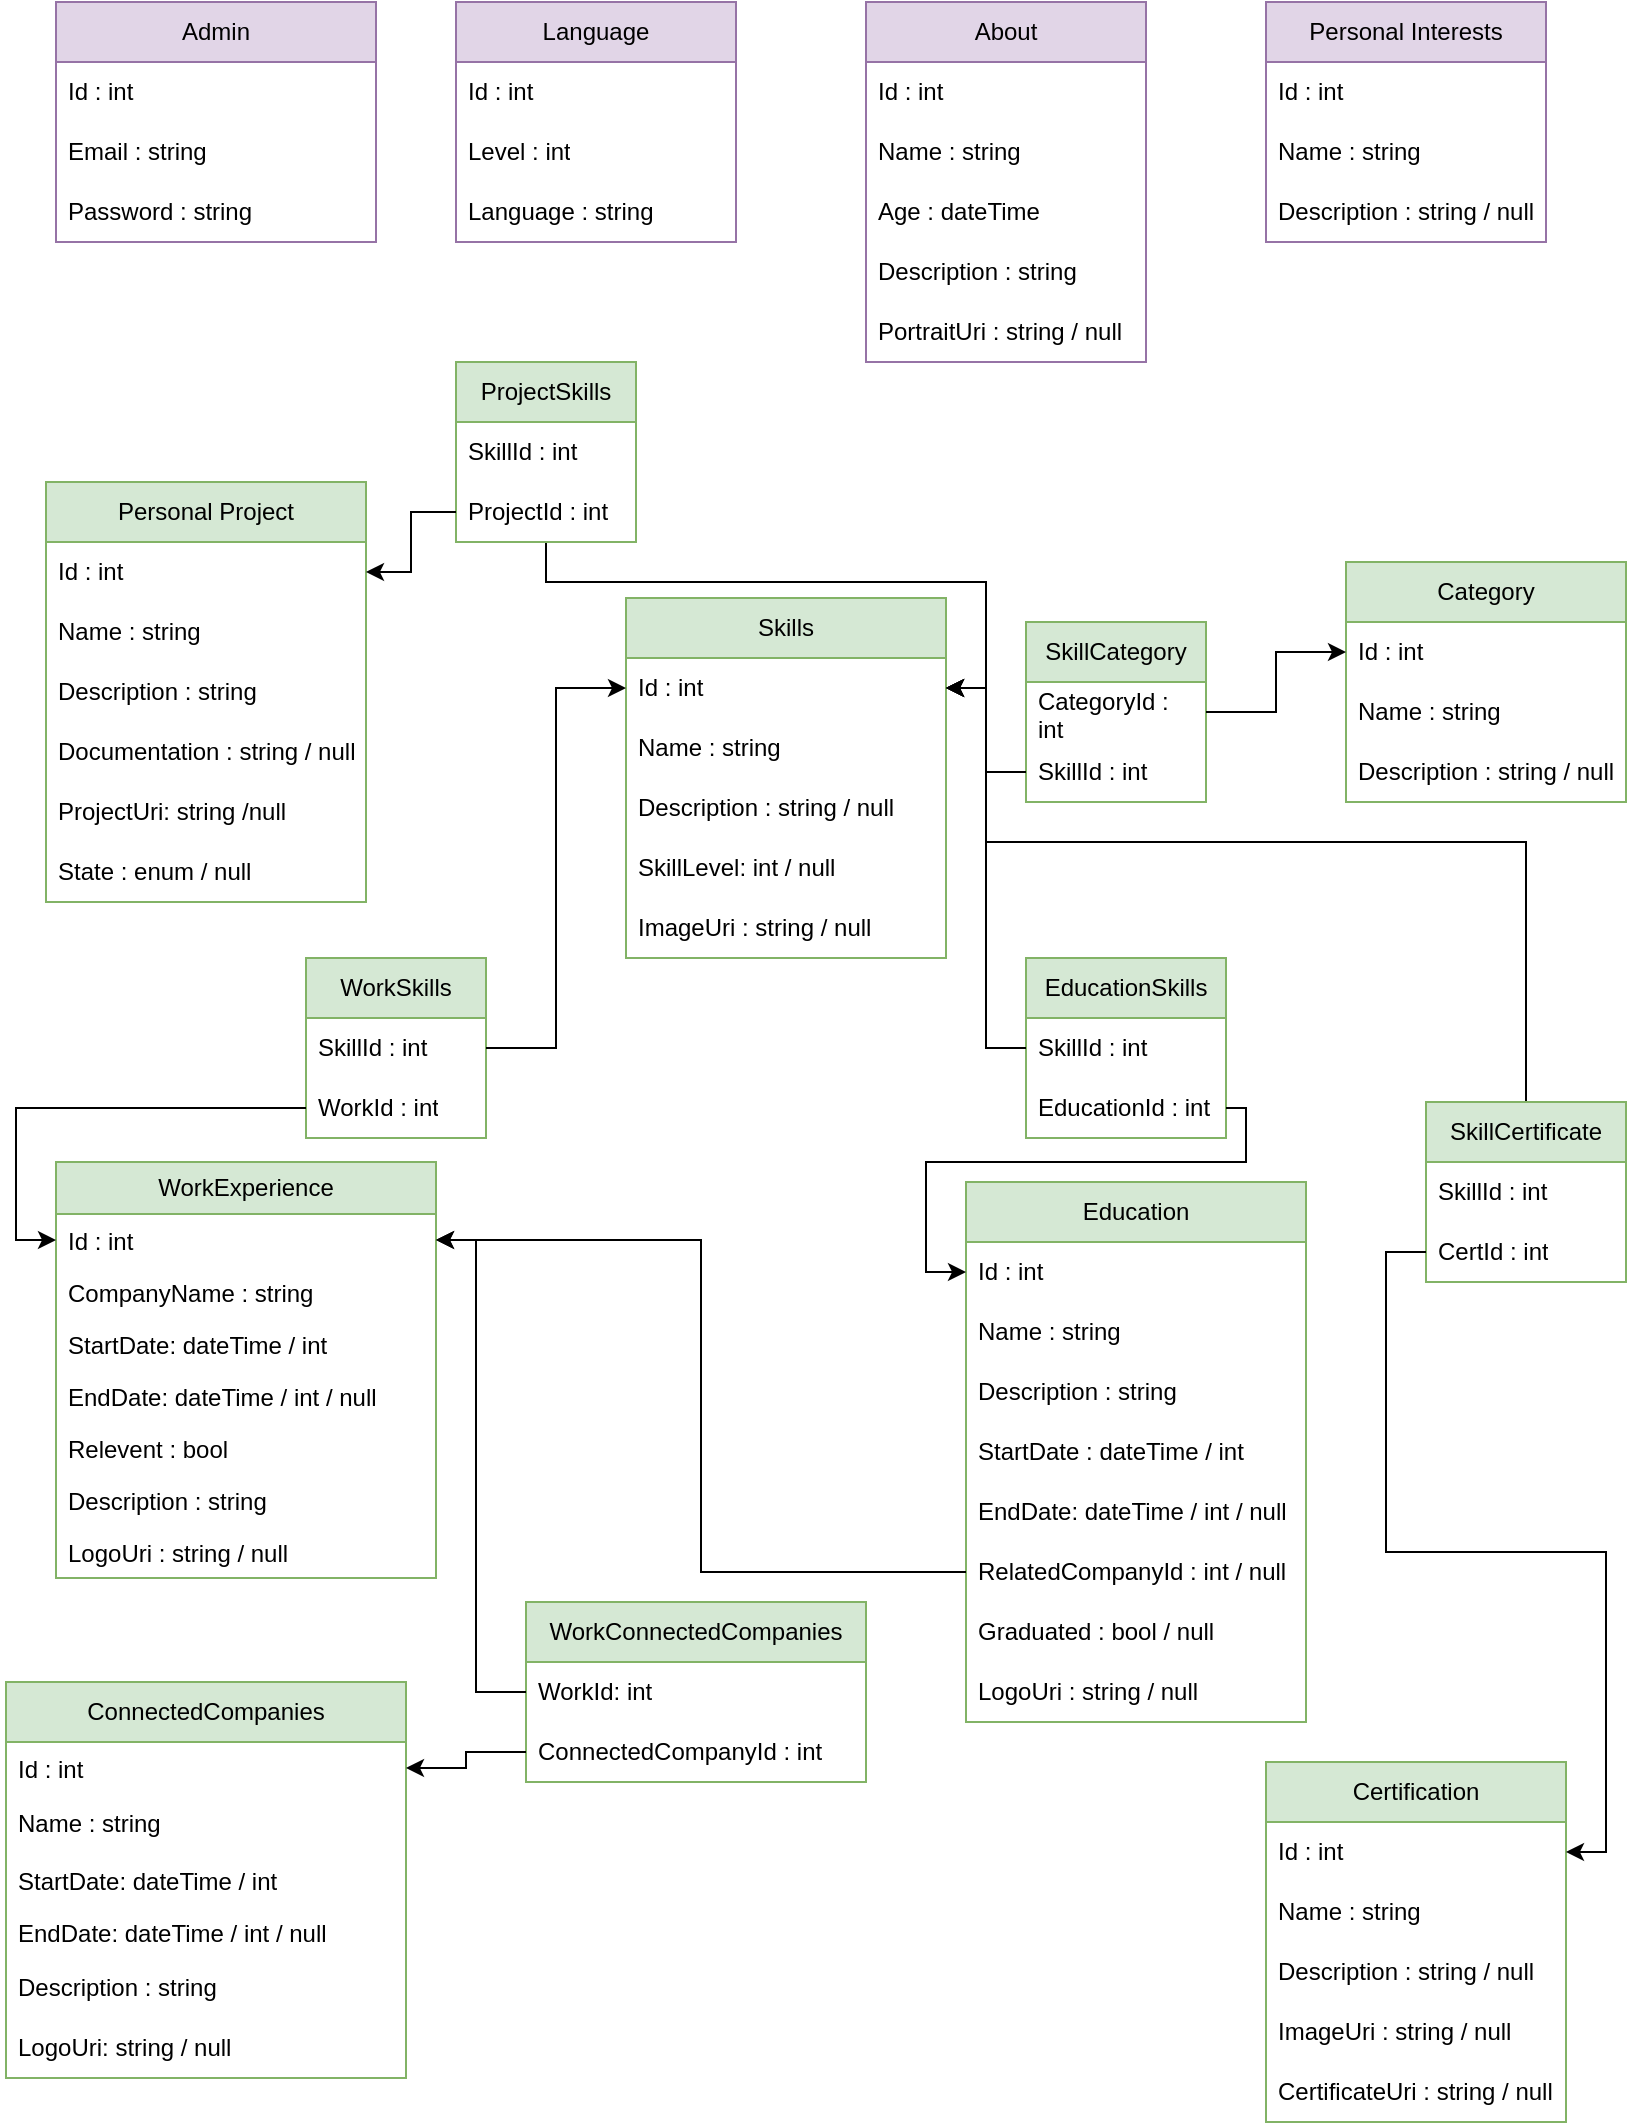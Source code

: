 <mxfile version="24.3.1" type="github">
  <diagram name="Page-1" id="9mkFSTUzznH25_XKm-JT">
    <mxGraphModel dx="1750" dy="883" grid="1" gridSize="10" guides="1" tooltips="1" connect="1" arrows="1" fold="1" page="1" pageScale="1" pageWidth="850" pageHeight="1100" math="0" shadow="0">
      <root>
        <mxCell id="0" />
        <mxCell id="1" parent="0" />
        <mxCell id="yljysEGKnH6cfGcd8ltv-1" value="Admin" style="swimlane;fontStyle=0;childLayout=stackLayout;horizontal=1;startSize=30;horizontalStack=0;resizeParent=1;resizeParentMax=0;resizeLast=0;collapsible=1;marginBottom=0;whiteSpace=wrap;html=1;fillColor=#e1d5e7;strokeColor=#9673a6;" parent="1" vertex="1">
          <mxGeometry x="35" y="40" width="160" height="120" as="geometry" />
        </mxCell>
        <mxCell id="yljysEGKnH6cfGcd8ltv-2" value="Id : int" style="text;strokeColor=none;fillColor=none;align=left;verticalAlign=middle;spacingLeft=4;spacingRight=4;overflow=hidden;points=[[0,0.5],[1,0.5]];portConstraint=eastwest;rotatable=0;whiteSpace=wrap;html=1;" parent="yljysEGKnH6cfGcd8ltv-1" vertex="1">
          <mxGeometry y="30" width="160" height="30" as="geometry" />
        </mxCell>
        <mxCell id="yljysEGKnH6cfGcd8ltv-3" value="Email : string " style="text;strokeColor=none;fillColor=none;align=left;verticalAlign=middle;spacingLeft=4;spacingRight=4;overflow=hidden;points=[[0,0.5],[1,0.5]];portConstraint=eastwest;rotatable=0;whiteSpace=wrap;html=1;" parent="yljysEGKnH6cfGcd8ltv-1" vertex="1">
          <mxGeometry y="60" width="160" height="30" as="geometry" />
        </mxCell>
        <mxCell id="yljysEGKnH6cfGcd8ltv-4" value="Password : string" style="text;strokeColor=none;fillColor=none;align=left;verticalAlign=middle;spacingLeft=4;spacingRight=4;overflow=hidden;points=[[0,0.5],[1,0.5]];portConstraint=eastwest;rotatable=0;whiteSpace=wrap;html=1;" parent="yljysEGKnH6cfGcd8ltv-1" vertex="1">
          <mxGeometry y="90" width="160" height="30" as="geometry" />
        </mxCell>
        <mxCell id="yljysEGKnH6cfGcd8ltv-8" value="WorkExperience" style="swimlane;fontStyle=0;childLayout=stackLayout;horizontal=1;startSize=26;fillColor=#d5e8d4;horizontalStack=0;resizeParent=1;resizeParentMax=0;resizeLast=0;collapsible=1;marginBottom=0;whiteSpace=wrap;html=1;strokeColor=#82b366;" parent="1" vertex="1">
          <mxGeometry x="35" y="620" width="190" height="208" as="geometry" />
        </mxCell>
        <mxCell id="yljysEGKnH6cfGcd8ltv-9" value="Id : int" style="text;strokeColor=none;fillColor=none;align=left;verticalAlign=top;spacingLeft=4;spacingRight=4;overflow=hidden;rotatable=0;points=[[0,0.5],[1,0.5]];portConstraint=eastwest;whiteSpace=wrap;html=1;" parent="yljysEGKnH6cfGcd8ltv-8" vertex="1">
          <mxGeometry y="26" width="190" height="26" as="geometry" />
        </mxCell>
        <mxCell id="yljysEGKnH6cfGcd8ltv-10" value="CompanyName : string" style="text;strokeColor=none;fillColor=none;align=left;verticalAlign=top;spacingLeft=4;spacingRight=4;overflow=hidden;rotatable=0;points=[[0,0.5],[1,0.5]];portConstraint=eastwest;whiteSpace=wrap;html=1;" parent="yljysEGKnH6cfGcd8ltv-8" vertex="1">
          <mxGeometry y="52" width="190" height="26" as="geometry" />
        </mxCell>
        <mxCell id="yljysEGKnH6cfGcd8ltv-11" value="StartDate: dateTime / int" style="text;strokeColor=none;fillColor=none;align=left;verticalAlign=top;spacingLeft=4;spacingRight=4;overflow=hidden;rotatable=0;points=[[0,0.5],[1,0.5]];portConstraint=eastwest;whiteSpace=wrap;html=1;" parent="yljysEGKnH6cfGcd8ltv-8" vertex="1">
          <mxGeometry y="78" width="190" height="26" as="geometry" />
        </mxCell>
        <mxCell id="yljysEGKnH6cfGcd8ltv-12" value="EndDate: dateTime / int / null" style="text;strokeColor=none;fillColor=none;align=left;verticalAlign=top;spacingLeft=4;spacingRight=4;overflow=hidden;rotatable=0;points=[[0,0.5],[1,0.5]];portConstraint=eastwest;whiteSpace=wrap;html=1;" parent="yljysEGKnH6cfGcd8ltv-8" vertex="1">
          <mxGeometry y="104" width="190" height="26" as="geometry" />
        </mxCell>
        <mxCell id="yljysEGKnH6cfGcd8ltv-13" value="Relevent : bool" style="text;align=left;verticalAlign=top;spacingLeft=4;spacingRight=4;overflow=hidden;rotatable=0;points=[[0,0.5],[1,0.5]];portConstraint=eastwest;whiteSpace=wrap;html=1;" parent="yljysEGKnH6cfGcd8ltv-8" vertex="1">
          <mxGeometry y="130" width="190" height="26" as="geometry" />
        </mxCell>
        <mxCell id="yljysEGKnH6cfGcd8ltv-15" value="Description : string" style="text;strokeColor=none;fillColor=none;align=left;verticalAlign=top;spacingLeft=4;spacingRight=4;overflow=hidden;rotatable=0;points=[[0,0.5],[1,0.5]];portConstraint=eastwest;whiteSpace=wrap;html=1;" parent="yljysEGKnH6cfGcd8ltv-8" vertex="1">
          <mxGeometry y="156" width="190" height="26" as="geometry" />
        </mxCell>
        <mxCell id="yljysEGKnH6cfGcd8ltv-16" value="LogoUri : string / null" style="text;strokeColor=none;fillColor=none;align=left;verticalAlign=top;spacingLeft=4;spacingRight=4;overflow=hidden;rotatable=0;points=[[0,0.5],[1,0.5]];portConstraint=eastwest;whiteSpace=wrap;html=1;" parent="yljysEGKnH6cfGcd8ltv-8" vertex="1">
          <mxGeometry y="182" width="190" height="26" as="geometry" />
        </mxCell>
        <mxCell id="yljysEGKnH6cfGcd8ltv-17" value="ConnectedCompanies" style="swimlane;fontStyle=0;childLayout=stackLayout;horizontal=1;startSize=30;horizontalStack=0;resizeParent=1;resizeParentMax=0;resizeLast=0;collapsible=1;marginBottom=0;whiteSpace=wrap;html=1;fillColor=#d5e8d4;strokeColor=#82b366;" parent="1" vertex="1">
          <mxGeometry x="10" y="880" width="200" height="198" as="geometry" />
        </mxCell>
        <mxCell id="yljysEGKnH6cfGcd8ltv-18" value="Id : int" style="text;strokeColor=none;fillColor=none;align=left;verticalAlign=top;spacingLeft=4;spacingRight=4;overflow=hidden;rotatable=0;points=[[0,0.5],[1,0.5]];portConstraint=eastwest;whiteSpace=wrap;html=1;" parent="yljysEGKnH6cfGcd8ltv-17" vertex="1">
          <mxGeometry y="30" width="200" height="26" as="geometry" />
        </mxCell>
        <mxCell id="yljysEGKnH6cfGcd8ltv-19" value="Name : string" style="text;strokeColor=none;fillColor=none;align=left;verticalAlign=middle;spacingLeft=4;spacingRight=4;overflow=hidden;points=[[0,0.5],[1,0.5]];portConstraint=eastwest;rotatable=0;whiteSpace=wrap;html=1;" parent="yljysEGKnH6cfGcd8ltv-17" vertex="1">
          <mxGeometry y="56" width="200" height="30" as="geometry" />
        </mxCell>
        <mxCell id="yljysEGKnH6cfGcd8ltv-20" value="StartDate: dateTime / int" style="text;strokeColor=none;fillColor=none;align=left;verticalAlign=top;spacingLeft=4;spacingRight=4;overflow=hidden;rotatable=0;points=[[0,0.5],[1,0.5]];portConstraint=eastwest;whiteSpace=wrap;html=1;" parent="yljysEGKnH6cfGcd8ltv-17" vertex="1">
          <mxGeometry y="86" width="200" height="26" as="geometry" />
        </mxCell>
        <mxCell id="yljysEGKnH6cfGcd8ltv-21" value="EndDate: dateTime / int / null" style="text;strokeColor=none;fillColor=none;align=left;verticalAlign=top;spacingLeft=4;spacingRight=4;overflow=hidden;rotatable=0;points=[[0,0.5],[1,0.5]];portConstraint=eastwest;whiteSpace=wrap;html=1;" parent="yljysEGKnH6cfGcd8ltv-17" vertex="1">
          <mxGeometry y="112" width="200" height="26" as="geometry" />
        </mxCell>
        <mxCell id="yljysEGKnH6cfGcd8ltv-22" value="Description : string" style="text;strokeColor=none;fillColor=none;align=left;verticalAlign=middle;spacingLeft=4;spacingRight=4;overflow=hidden;points=[[0,0.5],[1,0.5]];portConstraint=eastwest;rotatable=0;whiteSpace=wrap;html=1;" parent="yljysEGKnH6cfGcd8ltv-17" vertex="1">
          <mxGeometry y="138" width="200" height="30" as="geometry" />
        </mxCell>
        <mxCell id="yljysEGKnH6cfGcd8ltv-23" value="LogoUri: string / null" style="text;strokeColor=none;fillColor=none;align=left;verticalAlign=middle;spacingLeft=4;spacingRight=4;overflow=hidden;points=[[0,0.5],[1,0.5]];portConstraint=eastwest;rotatable=0;whiteSpace=wrap;html=1;" parent="yljysEGKnH6cfGcd8ltv-17" vertex="1">
          <mxGeometry y="168" width="200" height="30" as="geometry" />
        </mxCell>
        <mxCell id="yljysEGKnH6cfGcd8ltv-27" value="Skills" style="swimlane;fontStyle=0;childLayout=stackLayout;horizontal=1;startSize=30;horizontalStack=0;resizeParent=1;resizeParentMax=0;resizeLast=0;collapsible=1;marginBottom=0;whiteSpace=wrap;html=1;fillColor=#d5e8d4;strokeColor=#82b366;" parent="1" vertex="1">
          <mxGeometry x="320" y="338" width="160" height="180" as="geometry" />
        </mxCell>
        <mxCell id="yljysEGKnH6cfGcd8ltv-28" value="Id : int" style="text;strokeColor=none;fillColor=none;align=left;verticalAlign=middle;spacingLeft=4;spacingRight=4;overflow=hidden;points=[[0,0.5],[1,0.5]];portConstraint=eastwest;rotatable=0;whiteSpace=wrap;html=1;" parent="yljysEGKnH6cfGcd8ltv-27" vertex="1">
          <mxGeometry y="30" width="160" height="30" as="geometry" />
        </mxCell>
        <mxCell id="yljysEGKnH6cfGcd8ltv-29" value="Name : string" style="text;strokeColor=none;fillColor=none;align=left;verticalAlign=middle;spacingLeft=4;spacingRight=4;overflow=hidden;points=[[0,0.5],[1,0.5]];portConstraint=eastwest;rotatable=0;whiteSpace=wrap;html=1;" parent="yljysEGKnH6cfGcd8ltv-27" vertex="1">
          <mxGeometry y="60" width="160" height="30" as="geometry" />
        </mxCell>
        <mxCell id="yljysEGKnH6cfGcd8ltv-30" value="Description : string / null" style="text;strokeColor=none;fillColor=none;align=left;verticalAlign=middle;spacingLeft=4;spacingRight=4;overflow=hidden;points=[[0,0.5],[1,0.5]];portConstraint=eastwest;rotatable=0;whiteSpace=wrap;html=1;" parent="yljysEGKnH6cfGcd8ltv-27" vertex="1">
          <mxGeometry y="90" width="160" height="30" as="geometry" />
        </mxCell>
        <mxCell id="yljysEGKnH6cfGcd8ltv-31" value="SkillLevel: int / null" style="text;strokeColor=none;fillColor=none;align=left;verticalAlign=middle;spacingLeft=4;spacingRight=4;overflow=hidden;points=[[0,0.5],[1,0.5]];portConstraint=eastwest;rotatable=0;whiteSpace=wrap;html=1;" parent="yljysEGKnH6cfGcd8ltv-27" vertex="1">
          <mxGeometry y="120" width="160" height="30" as="geometry" />
        </mxCell>
        <mxCell id="yljysEGKnH6cfGcd8ltv-34" value="ImageUri : string / null" style="text;align=left;verticalAlign=middle;spacingLeft=4;spacingRight=4;overflow=hidden;points=[[0,0.5],[1,0.5]];portConstraint=eastwest;rotatable=0;whiteSpace=wrap;html=1;" parent="yljysEGKnH6cfGcd8ltv-27" vertex="1">
          <mxGeometry y="150" width="160" height="30" as="geometry" />
        </mxCell>
        <mxCell id="yljysEGKnH6cfGcd8ltv-44" value="Education" style="swimlane;fontStyle=0;childLayout=stackLayout;horizontal=1;startSize=30;horizontalStack=0;resizeParent=1;resizeParentMax=0;resizeLast=0;collapsible=1;marginBottom=0;whiteSpace=wrap;html=1;fillColor=#d5e8d4;strokeColor=#82b366;" parent="1" vertex="1">
          <mxGeometry x="490" y="630" width="170" height="270" as="geometry" />
        </mxCell>
        <mxCell id="yljysEGKnH6cfGcd8ltv-45" value="Id : int" style="text;strokeColor=none;fillColor=none;align=left;verticalAlign=middle;spacingLeft=4;spacingRight=4;overflow=hidden;points=[[0,0.5],[1,0.5]];portConstraint=eastwest;rotatable=0;whiteSpace=wrap;html=1;" parent="yljysEGKnH6cfGcd8ltv-44" vertex="1">
          <mxGeometry y="30" width="170" height="30" as="geometry" />
        </mxCell>
        <mxCell id="yljysEGKnH6cfGcd8ltv-46" value="Name : string" style="text;strokeColor=none;fillColor=none;align=left;verticalAlign=middle;spacingLeft=4;spacingRight=4;overflow=hidden;points=[[0,0.5],[1,0.5]];portConstraint=eastwest;rotatable=0;whiteSpace=wrap;html=1;" parent="yljysEGKnH6cfGcd8ltv-44" vertex="1">
          <mxGeometry y="60" width="170" height="30" as="geometry" />
        </mxCell>
        <mxCell id="yljysEGKnH6cfGcd8ltv-47" value="Description : string" style="text;strokeColor=none;fillColor=none;align=left;verticalAlign=middle;spacingLeft=4;spacingRight=4;overflow=hidden;points=[[0,0.5],[1,0.5]];portConstraint=eastwest;rotatable=0;whiteSpace=wrap;html=1;" parent="yljysEGKnH6cfGcd8ltv-44" vertex="1">
          <mxGeometry y="90" width="170" height="30" as="geometry" />
        </mxCell>
        <mxCell id="yljysEGKnH6cfGcd8ltv-48" value="StartDate : dateTime / int" style="text;strokeColor=none;fillColor=none;align=left;verticalAlign=middle;spacingLeft=4;spacingRight=4;overflow=hidden;points=[[0,0.5],[1,0.5]];portConstraint=eastwest;rotatable=0;whiteSpace=wrap;html=1;" parent="yljysEGKnH6cfGcd8ltv-44" vertex="1">
          <mxGeometry y="120" width="170" height="30" as="geometry" />
        </mxCell>
        <mxCell id="yljysEGKnH6cfGcd8ltv-49" value="EndDate: dateTime / int / null" style="text;strokeColor=none;fillColor=none;align=left;verticalAlign=middle;spacingLeft=4;spacingRight=4;overflow=hidden;points=[[0,0.5],[1,0.5]];portConstraint=eastwest;rotatable=0;whiteSpace=wrap;html=1;" parent="yljysEGKnH6cfGcd8ltv-44" vertex="1">
          <mxGeometry y="150" width="170" height="30" as="geometry" />
        </mxCell>
        <mxCell id="yljysEGKnH6cfGcd8ltv-50" value="RelatedCompanyId : int / null" style="text;strokeColor=none;fillColor=none;align=left;verticalAlign=middle;spacingLeft=4;spacingRight=4;overflow=hidden;points=[[0,0.5],[1,0.5]];portConstraint=eastwest;rotatable=0;whiteSpace=wrap;html=1;" parent="yljysEGKnH6cfGcd8ltv-44" vertex="1">
          <mxGeometry y="180" width="170" height="30" as="geometry" />
        </mxCell>
        <mxCell id="yljysEGKnH6cfGcd8ltv-51" value="Graduated : bool / null" style="text;align=left;verticalAlign=middle;spacingLeft=4;spacingRight=4;overflow=hidden;points=[[0,0.5],[1,0.5]];portConstraint=eastwest;rotatable=0;whiteSpace=wrap;html=1;" parent="yljysEGKnH6cfGcd8ltv-44" vertex="1">
          <mxGeometry y="210" width="170" height="30" as="geometry" />
        </mxCell>
        <mxCell id="yljysEGKnH6cfGcd8ltv-52" value="LogoUri : string / null" style="text;strokeColor=none;fillColor=none;align=left;verticalAlign=middle;spacingLeft=4;spacingRight=4;overflow=hidden;points=[[0,0.5],[1,0.5]];portConstraint=eastwest;rotatable=0;whiteSpace=wrap;html=1;" parent="yljysEGKnH6cfGcd8ltv-44" vertex="1">
          <mxGeometry y="240" width="170" height="30" as="geometry" />
        </mxCell>
        <mxCell id="yljysEGKnH6cfGcd8ltv-54" style="edgeStyle=orthogonalEdgeStyle;rounded=0;orthogonalLoop=1;jettySize=auto;html=1;entryX=1;entryY=0.5;entryDx=0;entryDy=0;" parent="1" source="yljysEGKnH6cfGcd8ltv-50" target="yljysEGKnH6cfGcd8ltv-9" edge="1">
          <mxGeometry relative="1" as="geometry" />
        </mxCell>
        <mxCell id="yljysEGKnH6cfGcd8ltv-55" value="About" style="swimlane;fontStyle=0;childLayout=stackLayout;horizontal=1;startSize=30;horizontalStack=0;resizeParent=1;resizeParentMax=0;resizeLast=0;collapsible=1;marginBottom=0;whiteSpace=wrap;html=1;fillColor=#e1d5e7;strokeColor=#9673a6;" parent="1" vertex="1">
          <mxGeometry x="440" y="40" width="140" height="180" as="geometry" />
        </mxCell>
        <mxCell id="yljysEGKnH6cfGcd8ltv-56" value="Id : int" style="text;strokeColor=none;fillColor=none;align=left;verticalAlign=middle;spacingLeft=4;spacingRight=4;overflow=hidden;points=[[0,0.5],[1,0.5]];portConstraint=eastwest;rotatable=0;whiteSpace=wrap;html=1;" parent="yljysEGKnH6cfGcd8ltv-55" vertex="1">
          <mxGeometry y="30" width="140" height="30" as="geometry" />
        </mxCell>
        <mxCell id="yljysEGKnH6cfGcd8ltv-57" value="Name : string" style="text;strokeColor=none;fillColor=none;align=left;verticalAlign=middle;spacingLeft=4;spacingRight=4;overflow=hidden;points=[[0,0.5],[1,0.5]];portConstraint=eastwest;rotatable=0;whiteSpace=wrap;html=1;" parent="yljysEGKnH6cfGcd8ltv-55" vertex="1">
          <mxGeometry y="60" width="140" height="30" as="geometry" />
        </mxCell>
        <mxCell id="yljysEGKnH6cfGcd8ltv-58" value="Age : dateTime" style="text;strokeColor=none;fillColor=none;align=left;verticalAlign=middle;spacingLeft=4;spacingRight=4;overflow=hidden;points=[[0,0.5],[1,0.5]];portConstraint=eastwest;rotatable=0;whiteSpace=wrap;html=1;" parent="yljysEGKnH6cfGcd8ltv-55" vertex="1">
          <mxGeometry y="90" width="140" height="30" as="geometry" />
        </mxCell>
        <mxCell id="yljysEGKnH6cfGcd8ltv-59" value="Description : string" style="text;strokeColor=none;fillColor=none;align=left;verticalAlign=middle;spacingLeft=4;spacingRight=4;overflow=hidden;points=[[0,0.5],[1,0.5]];portConstraint=eastwest;rotatable=0;whiteSpace=wrap;html=1;" parent="yljysEGKnH6cfGcd8ltv-55" vertex="1">
          <mxGeometry y="120" width="140" height="30" as="geometry" />
        </mxCell>
        <mxCell id="yljysEGKnH6cfGcd8ltv-60" value="PortraitUri : string / null" style="text;strokeColor=none;fillColor=none;align=left;verticalAlign=middle;spacingLeft=4;spacingRight=4;overflow=hidden;points=[[0,0.5],[1,0.5]];portConstraint=eastwest;rotatable=0;whiteSpace=wrap;html=1;" parent="yljysEGKnH6cfGcd8ltv-55" vertex="1">
          <mxGeometry y="150" width="140" height="30" as="geometry" />
        </mxCell>
        <mxCell id="yljysEGKnH6cfGcd8ltv-67" value="Language" style="swimlane;fontStyle=0;childLayout=stackLayout;horizontal=1;startSize=30;horizontalStack=0;resizeParent=1;resizeParentMax=0;resizeLast=0;collapsible=1;marginBottom=0;whiteSpace=wrap;html=1;fillColor=#e1d5e7;strokeColor=#9673a6;" parent="1" vertex="1">
          <mxGeometry x="235" y="40" width="140" height="120" as="geometry" />
        </mxCell>
        <mxCell id="yljysEGKnH6cfGcd8ltv-68" value="Id : int" style="text;strokeColor=none;fillColor=none;align=left;verticalAlign=middle;spacingLeft=4;spacingRight=4;overflow=hidden;points=[[0,0.5],[1,0.5]];portConstraint=eastwest;rotatable=0;whiteSpace=wrap;html=1;" parent="yljysEGKnH6cfGcd8ltv-67" vertex="1">
          <mxGeometry y="30" width="140" height="30" as="geometry" />
        </mxCell>
        <mxCell id="yljysEGKnH6cfGcd8ltv-70" value="Level : int" style="text;strokeColor=none;fillColor=none;align=left;verticalAlign=middle;spacingLeft=4;spacingRight=4;overflow=hidden;points=[[0,0.5],[1,0.5]];portConstraint=eastwest;rotatable=0;whiteSpace=wrap;html=1;" parent="yljysEGKnH6cfGcd8ltv-67" vertex="1">
          <mxGeometry y="60" width="140" height="30" as="geometry" />
        </mxCell>
        <mxCell id="yljysEGKnH6cfGcd8ltv-69" value="Language : string " style="text;strokeColor=none;fillColor=none;align=left;verticalAlign=middle;spacingLeft=4;spacingRight=4;overflow=hidden;points=[[0,0.5],[1,0.5]];portConstraint=eastwest;rotatable=0;whiteSpace=wrap;html=1;" parent="yljysEGKnH6cfGcd8ltv-67" vertex="1">
          <mxGeometry y="90" width="140" height="30" as="geometry" />
        </mxCell>
        <mxCell id="yljysEGKnH6cfGcd8ltv-71" value="Personal Interests" style="swimlane;fontStyle=0;childLayout=stackLayout;horizontal=1;startSize=30;horizontalStack=0;resizeParent=1;resizeParentMax=0;resizeLast=0;collapsible=1;marginBottom=0;whiteSpace=wrap;html=1;fillColor=#e1d5e7;strokeColor=#9673a6;" parent="1" vertex="1">
          <mxGeometry x="640" y="40" width="140" height="120" as="geometry" />
        </mxCell>
        <mxCell id="yljysEGKnH6cfGcd8ltv-72" value="Id : int" style="text;strokeColor=none;fillColor=none;align=left;verticalAlign=middle;spacingLeft=4;spacingRight=4;overflow=hidden;points=[[0,0.5],[1,0.5]];portConstraint=eastwest;rotatable=0;whiteSpace=wrap;html=1;" parent="yljysEGKnH6cfGcd8ltv-71" vertex="1">
          <mxGeometry y="30" width="140" height="30" as="geometry" />
        </mxCell>
        <mxCell id="yljysEGKnH6cfGcd8ltv-73" value="Name : string" style="text;strokeColor=none;fillColor=none;align=left;verticalAlign=middle;spacingLeft=4;spacingRight=4;overflow=hidden;points=[[0,0.5],[1,0.5]];portConstraint=eastwest;rotatable=0;whiteSpace=wrap;html=1;" parent="yljysEGKnH6cfGcd8ltv-71" vertex="1">
          <mxGeometry y="60" width="140" height="30" as="geometry" />
        </mxCell>
        <mxCell id="yljysEGKnH6cfGcd8ltv-74" value="Description : string / null" style="text;strokeColor=none;fillColor=none;align=left;verticalAlign=middle;spacingLeft=4;spacingRight=4;overflow=hidden;points=[[0,0.5],[1,0.5]];portConstraint=eastwest;rotatable=0;whiteSpace=wrap;html=1;" parent="yljysEGKnH6cfGcd8ltv-71" vertex="1">
          <mxGeometry y="90" width="140" height="30" as="geometry" />
        </mxCell>
        <mxCell id="yljysEGKnH6cfGcd8ltv-75" value="Personal Project" style="swimlane;fontStyle=0;childLayout=stackLayout;horizontal=1;startSize=30;horizontalStack=0;resizeParent=1;resizeParentMax=0;resizeLast=0;collapsible=1;marginBottom=0;whiteSpace=wrap;html=1;fillColor=#d5e8d4;strokeColor=#82b366;shadow=0;" parent="1" vertex="1">
          <mxGeometry x="30" y="280" width="160" height="210" as="geometry" />
        </mxCell>
        <mxCell id="yljysEGKnH6cfGcd8ltv-76" value="Id : int" style="text;strokeColor=none;fillColor=none;align=left;verticalAlign=middle;spacingLeft=4;spacingRight=4;overflow=hidden;points=[[0,0.5],[1,0.5]];portConstraint=eastwest;rotatable=0;whiteSpace=wrap;html=1;" parent="yljysEGKnH6cfGcd8ltv-75" vertex="1">
          <mxGeometry y="30" width="160" height="30" as="geometry" />
        </mxCell>
        <mxCell id="yljysEGKnH6cfGcd8ltv-77" value="Name : string&lt;span style=&quot;white-space: pre;&quot;&gt;&#x9;&lt;/span&gt;" style="text;strokeColor=none;fillColor=none;align=left;verticalAlign=middle;spacingLeft=4;spacingRight=4;overflow=hidden;points=[[0,0.5],[1,0.5]];portConstraint=eastwest;rotatable=0;whiteSpace=wrap;html=1;" parent="yljysEGKnH6cfGcd8ltv-75" vertex="1">
          <mxGeometry y="60" width="160" height="30" as="geometry" />
        </mxCell>
        <mxCell id="yljysEGKnH6cfGcd8ltv-78" value="Description : string" style="text;strokeColor=none;fillColor=none;align=left;verticalAlign=middle;spacingLeft=4;spacingRight=4;overflow=hidden;points=[[0,0.5],[1,0.5]];portConstraint=eastwest;rotatable=0;whiteSpace=wrap;html=1;" parent="yljysEGKnH6cfGcd8ltv-75" vertex="1">
          <mxGeometry y="90" width="160" height="30" as="geometry" />
        </mxCell>
        <mxCell id="yljysEGKnH6cfGcd8ltv-79" value="Documentation : string / null" style="text;align=left;verticalAlign=middle;spacingLeft=4;spacingRight=4;overflow=hidden;points=[[0,0.5],[1,0.5]];portConstraint=eastwest;rotatable=0;whiteSpace=wrap;html=1;" parent="yljysEGKnH6cfGcd8ltv-75" vertex="1">
          <mxGeometry y="120" width="160" height="30" as="geometry" />
        </mxCell>
        <mxCell id="yljysEGKnH6cfGcd8ltv-80" value="ProjectUri: string /null" style="text;strokeColor=none;fillColor=none;align=left;verticalAlign=middle;spacingLeft=4;spacingRight=4;overflow=hidden;points=[[0,0.5],[1,0.5]];portConstraint=eastwest;rotatable=0;whiteSpace=wrap;html=1;" parent="yljysEGKnH6cfGcd8ltv-75" vertex="1">
          <mxGeometry y="150" width="160" height="30" as="geometry" />
        </mxCell>
        <mxCell id="yljysEGKnH6cfGcd8ltv-81" value="State : enum / null" style="text;align=left;verticalAlign=middle;spacingLeft=4;spacingRight=4;overflow=hidden;points=[[0,0.5],[1,0.5]];portConstraint=eastwest;rotatable=0;whiteSpace=wrap;html=1;" parent="yljysEGKnH6cfGcd8ltv-75" vertex="1">
          <mxGeometry y="180" width="160" height="30" as="geometry" />
        </mxCell>
        <mxCell id="yljysEGKnH6cfGcd8ltv-103" style="edgeStyle=orthogonalEdgeStyle;rounded=0;orthogonalLoop=1;jettySize=auto;html=1;entryX=1;entryY=0.5;entryDx=0;entryDy=0;" parent="1" source="yljysEGKnH6cfGcd8ltv-99" target="yljysEGKnH6cfGcd8ltv-28" edge="1">
          <mxGeometry relative="1" as="geometry">
            <Array as="points">
              <mxPoint x="280" y="330" />
              <mxPoint x="500" y="330" />
              <mxPoint x="500" y="383" />
            </Array>
          </mxGeometry>
        </mxCell>
        <mxCell id="yljysEGKnH6cfGcd8ltv-99" value="ProjectSkills" style="swimlane;fontStyle=0;childLayout=stackLayout;horizontal=1;startSize=30;horizontalStack=0;resizeParent=1;resizeParentMax=0;resizeLast=0;collapsible=1;marginBottom=0;whiteSpace=wrap;html=1;fillColor=#d5e8d4;strokeColor=#82b366;" parent="1" vertex="1">
          <mxGeometry x="235" y="220" width="90" height="90" as="geometry" />
        </mxCell>
        <mxCell id="yljysEGKnH6cfGcd8ltv-100" value="SkillId : int" style="text;strokeColor=none;fillColor=none;align=left;verticalAlign=middle;spacingLeft=4;spacingRight=4;overflow=hidden;points=[[0,0.5],[1,0.5]];portConstraint=eastwest;rotatable=0;whiteSpace=wrap;html=1;" parent="yljysEGKnH6cfGcd8ltv-99" vertex="1">
          <mxGeometry y="30" width="90" height="30" as="geometry" />
        </mxCell>
        <mxCell id="yljysEGKnH6cfGcd8ltv-101" value="ProjectId : int" style="text;strokeColor=none;fillColor=none;align=left;verticalAlign=middle;spacingLeft=4;spacingRight=4;overflow=hidden;points=[[0,0.5],[1,0.5]];portConstraint=eastwest;rotatable=0;whiteSpace=wrap;html=1;" parent="yljysEGKnH6cfGcd8ltv-99" vertex="1">
          <mxGeometry y="60" width="90" height="30" as="geometry" />
        </mxCell>
        <mxCell id="yljysEGKnH6cfGcd8ltv-104" style="edgeStyle=orthogonalEdgeStyle;rounded=0;orthogonalLoop=1;jettySize=auto;html=1;entryX=1;entryY=0.5;entryDx=0;entryDy=0;" parent="1" source="yljysEGKnH6cfGcd8ltv-101" target="yljysEGKnH6cfGcd8ltv-76" edge="1">
          <mxGeometry relative="1" as="geometry" />
        </mxCell>
        <mxCell id="yljysEGKnH6cfGcd8ltv-105" value="EducationSkills" style="swimlane;fontStyle=0;childLayout=stackLayout;horizontal=1;startSize=30;horizontalStack=0;resizeParent=1;resizeParentMax=0;resizeLast=0;collapsible=1;marginBottom=0;whiteSpace=wrap;html=1;fillColor=#d5e8d4;strokeColor=#82b366;" parent="1" vertex="1">
          <mxGeometry x="520" y="518" width="100" height="90" as="geometry" />
        </mxCell>
        <mxCell id="yljysEGKnH6cfGcd8ltv-106" value="SkillId : int" style="text;strokeColor=none;fillColor=none;align=left;verticalAlign=middle;spacingLeft=4;spacingRight=4;overflow=hidden;points=[[0,0.5],[1,0.5]];portConstraint=eastwest;rotatable=0;whiteSpace=wrap;html=1;" parent="yljysEGKnH6cfGcd8ltv-105" vertex="1">
          <mxGeometry y="30" width="100" height="30" as="geometry" />
        </mxCell>
        <mxCell id="yljysEGKnH6cfGcd8ltv-107" value="EducationId : int" style="text;strokeColor=none;fillColor=none;align=left;verticalAlign=middle;spacingLeft=4;spacingRight=4;overflow=hidden;points=[[0,0.5],[1,0.5]];portConstraint=eastwest;rotatable=0;whiteSpace=wrap;html=1;" parent="yljysEGKnH6cfGcd8ltv-105" vertex="1">
          <mxGeometry y="60" width="100" height="30" as="geometry" />
        </mxCell>
        <mxCell id="yljysEGKnH6cfGcd8ltv-108" style="edgeStyle=orthogonalEdgeStyle;rounded=0;orthogonalLoop=1;jettySize=auto;html=1;entryX=1;entryY=0.5;entryDx=0;entryDy=0;" parent="1" source="yljysEGKnH6cfGcd8ltv-106" target="yljysEGKnH6cfGcd8ltv-28" edge="1">
          <mxGeometry relative="1" as="geometry" />
        </mxCell>
        <mxCell id="yljysEGKnH6cfGcd8ltv-109" style="edgeStyle=orthogonalEdgeStyle;rounded=0;orthogonalLoop=1;jettySize=auto;html=1;entryX=0;entryY=0.5;entryDx=0;entryDy=0;" parent="1" source="yljysEGKnH6cfGcd8ltv-107" target="yljysEGKnH6cfGcd8ltv-45" edge="1">
          <mxGeometry relative="1" as="geometry">
            <Array as="points">
              <mxPoint x="630" y="593" />
              <mxPoint x="630" y="620" />
              <mxPoint x="470" y="620" />
              <mxPoint x="470" y="675" />
            </Array>
          </mxGeometry>
        </mxCell>
        <mxCell id="yljysEGKnH6cfGcd8ltv-113" value="WorkSkills" style="swimlane;fontStyle=0;childLayout=stackLayout;horizontal=1;startSize=30;horizontalStack=0;resizeParent=1;resizeParentMax=0;resizeLast=0;collapsible=1;marginBottom=0;whiteSpace=wrap;html=1;fillColor=#d5e8d4;strokeColor=#82b366;" parent="1" vertex="1">
          <mxGeometry x="160" y="518" width="90" height="90" as="geometry" />
        </mxCell>
        <mxCell id="yljysEGKnH6cfGcd8ltv-114" value="SkillId : int" style="text;strokeColor=none;fillColor=none;align=left;verticalAlign=middle;spacingLeft=4;spacingRight=4;overflow=hidden;points=[[0,0.5],[1,0.5]];portConstraint=eastwest;rotatable=0;whiteSpace=wrap;html=1;" parent="yljysEGKnH6cfGcd8ltv-113" vertex="1">
          <mxGeometry y="30" width="90" height="30" as="geometry" />
        </mxCell>
        <mxCell id="yljysEGKnH6cfGcd8ltv-115" value="WorkId : int" style="text;strokeColor=none;fillColor=none;align=left;verticalAlign=middle;spacingLeft=4;spacingRight=4;overflow=hidden;points=[[0,0.5],[1,0.5]];portConstraint=eastwest;rotatable=0;whiteSpace=wrap;html=1;" parent="yljysEGKnH6cfGcd8ltv-113" vertex="1">
          <mxGeometry y="60" width="90" height="30" as="geometry" />
        </mxCell>
        <mxCell id="yljysEGKnH6cfGcd8ltv-117" style="edgeStyle=orthogonalEdgeStyle;rounded=0;orthogonalLoop=1;jettySize=auto;html=1;entryX=0;entryY=0.5;entryDx=0;entryDy=0;" parent="1" source="yljysEGKnH6cfGcd8ltv-115" target="yljysEGKnH6cfGcd8ltv-9" edge="1">
          <mxGeometry relative="1" as="geometry" />
        </mxCell>
        <mxCell id="yljysEGKnH6cfGcd8ltv-119" value="WorkConnectedCompanies" style="swimlane;fontStyle=0;childLayout=stackLayout;horizontal=1;startSize=30;horizontalStack=0;resizeParent=1;resizeParentMax=0;resizeLast=0;collapsible=1;marginBottom=0;whiteSpace=wrap;html=1;fillColor=#d5e8d4;strokeColor=#82b366;" parent="1" vertex="1">
          <mxGeometry x="270" y="840" width="170" height="90" as="geometry" />
        </mxCell>
        <mxCell id="yljysEGKnH6cfGcd8ltv-120" value="WorkId: int" style="text;strokeColor=none;fillColor=none;align=left;verticalAlign=middle;spacingLeft=4;spacingRight=4;overflow=hidden;points=[[0,0.5],[1,0.5]];portConstraint=eastwest;rotatable=0;whiteSpace=wrap;html=1;" parent="yljysEGKnH6cfGcd8ltv-119" vertex="1">
          <mxGeometry y="30" width="170" height="30" as="geometry" />
        </mxCell>
        <mxCell id="yljysEGKnH6cfGcd8ltv-121" value="ConnectedCompanyId : int" style="text;strokeColor=none;fillColor=none;align=left;verticalAlign=middle;spacingLeft=4;spacingRight=4;overflow=hidden;points=[[0,0.5],[1,0.5]];portConstraint=eastwest;rotatable=0;whiteSpace=wrap;html=1;" parent="yljysEGKnH6cfGcd8ltv-119" vertex="1">
          <mxGeometry y="60" width="170" height="30" as="geometry" />
        </mxCell>
        <mxCell id="yljysEGKnH6cfGcd8ltv-122" style="edgeStyle=orthogonalEdgeStyle;rounded=0;orthogonalLoop=1;jettySize=auto;html=1;entryX=0;entryY=0.5;entryDx=0;entryDy=0;" parent="1" source="yljysEGKnH6cfGcd8ltv-114" target="yljysEGKnH6cfGcd8ltv-28" edge="1">
          <mxGeometry relative="1" as="geometry" />
        </mxCell>
        <mxCell id="yljysEGKnH6cfGcd8ltv-123" style="edgeStyle=orthogonalEdgeStyle;rounded=0;orthogonalLoop=1;jettySize=auto;html=1;entryX=1;entryY=0.5;entryDx=0;entryDy=0;" parent="1" source="yljysEGKnH6cfGcd8ltv-121" target="yljysEGKnH6cfGcd8ltv-18" edge="1">
          <mxGeometry relative="1" as="geometry" />
        </mxCell>
        <mxCell id="yljysEGKnH6cfGcd8ltv-125" style="edgeStyle=orthogonalEdgeStyle;rounded=0;orthogonalLoop=1;jettySize=auto;html=1;entryX=1;entryY=0.5;entryDx=0;entryDy=0;" parent="1" source="yljysEGKnH6cfGcd8ltv-120" target="yljysEGKnH6cfGcd8ltv-9" edge="1">
          <mxGeometry relative="1" as="geometry">
            <Array as="points">
              <mxPoint x="245" y="885" />
              <mxPoint x="245" y="659" />
            </Array>
          </mxGeometry>
        </mxCell>
        <mxCell id="yljysEGKnH6cfGcd8ltv-127" value="Category" style="swimlane;fontStyle=0;childLayout=stackLayout;horizontal=1;startSize=30;horizontalStack=0;resizeParent=1;resizeParentMax=0;resizeLast=0;collapsible=1;marginBottom=0;whiteSpace=wrap;html=1;fillColor=#d5e8d4;strokeColor=#82b366;" parent="1" vertex="1">
          <mxGeometry x="680" y="320" width="140" height="120" as="geometry" />
        </mxCell>
        <mxCell id="yljysEGKnH6cfGcd8ltv-130" value="Id : int" style="text;strokeColor=none;fillColor=none;align=left;verticalAlign=middle;spacingLeft=4;spacingRight=4;overflow=hidden;points=[[0,0.5],[1,0.5]];portConstraint=eastwest;rotatable=0;whiteSpace=wrap;html=1;" parent="yljysEGKnH6cfGcd8ltv-127" vertex="1">
          <mxGeometry y="30" width="140" height="30" as="geometry" />
        </mxCell>
        <mxCell id="yljysEGKnH6cfGcd8ltv-128" value="Name : string" style="text;strokeColor=none;fillColor=none;align=left;verticalAlign=middle;spacingLeft=4;spacingRight=4;overflow=hidden;points=[[0,0.5],[1,0.5]];portConstraint=eastwest;rotatable=0;whiteSpace=wrap;html=1;" parent="yljysEGKnH6cfGcd8ltv-127" vertex="1">
          <mxGeometry y="60" width="140" height="30" as="geometry" />
        </mxCell>
        <mxCell id="yljysEGKnH6cfGcd8ltv-129" value="Description : string / null" style="text;strokeColor=none;fillColor=none;align=left;verticalAlign=middle;spacingLeft=4;spacingRight=4;overflow=hidden;points=[[0,0.5],[1,0.5]];portConstraint=eastwest;rotatable=0;whiteSpace=wrap;html=1;" parent="yljysEGKnH6cfGcd8ltv-127" vertex="1">
          <mxGeometry y="90" width="140" height="30" as="geometry" />
        </mxCell>
        <mxCell id="yljysEGKnH6cfGcd8ltv-131" value="SkillCategory" style="swimlane;fontStyle=0;childLayout=stackLayout;horizontal=1;startSize=30;horizontalStack=0;resizeParent=1;resizeParentMax=0;resizeLast=0;collapsible=1;marginBottom=0;whiteSpace=wrap;html=1;fillColor=#d5e8d4;strokeColor=#82b366;" parent="1" vertex="1">
          <mxGeometry x="520" y="350" width="90" height="90" as="geometry" />
        </mxCell>
        <mxCell id="yljysEGKnH6cfGcd8ltv-132" value="CategoryId : int" style="text;strokeColor=none;fillColor=none;align=left;verticalAlign=middle;spacingLeft=4;spacingRight=4;overflow=hidden;points=[[0,0.5],[1,0.5]];portConstraint=eastwest;rotatable=0;whiteSpace=wrap;html=1;" parent="yljysEGKnH6cfGcd8ltv-131" vertex="1">
          <mxGeometry y="30" width="90" height="30" as="geometry" />
        </mxCell>
        <mxCell id="yljysEGKnH6cfGcd8ltv-133" value="SkillId : int" style="text;strokeColor=none;fillColor=none;align=left;verticalAlign=middle;spacingLeft=4;spacingRight=4;overflow=hidden;points=[[0,0.5],[1,0.5]];portConstraint=eastwest;rotatable=0;whiteSpace=wrap;html=1;" parent="yljysEGKnH6cfGcd8ltv-131" vertex="1">
          <mxGeometry y="60" width="90" height="30" as="geometry" />
        </mxCell>
        <mxCell id="yljysEGKnH6cfGcd8ltv-134" style="edgeStyle=orthogonalEdgeStyle;rounded=0;orthogonalLoop=1;jettySize=auto;html=1;entryX=0;entryY=0.5;entryDx=0;entryDy=0;" parent="1" source="yljysEGKnH6cfGcd8ltv-132" target="yljysEGKnH6cfGcd8ltv-130" edge="1">
          <mxGeometry relative="1" as="geometry" />
        </mxCell>
        <mxCell id="yljysEGKnH6cfGcd8ltv-135" style="edgeStyle=orthogonalEdgeStyle;rounded=0;orthogonalLoop=1;jettySize=auto;html=1;entryX=1;entryY=0.5;entryDx=0;entryDy=0;" parent="1" source="yljysEGKnH6cfGcd8ltv-133" target="yljysEGKnH6cfGcd8ltv-28" edge="1">
          <mxGeometry relative="1" as="geometry" />
        </mxCell>
        <mxCell id="NA9xnkP0SviUlC5eCPqT-1" value="Certification" style="swimlane;fontStyle=0;childLayout=stackLayout;horizontal=1;startSize=30;horizontalStack=0;resizeParent=1;resizeParentMax=0;resizeLast=0;collapsible=1;marginBottom=0;whiteSpace=wrap;html=1;fillColor=#d5e8d4;strokeColor=#82b366;" vertex="1" parent="1">
          <mxGeometry x="640" y="920" width="150" height="180" as="geometry" />
        </mxCell>
        <mxCell id="NA9xnkP0SviUlC5eCPqT-2" value="Id : int" style="text;strokeColor=none;fillColor=none;align=left;verticalAlign=middle;spacingLeft=4;spacingRight=4;overflow=hidden;points=[[0,0.5],[1,0.5]];portConstraint=eastwest;rotatable=0;whiteSpace=wrap;html=1;" vertex="1" parent="NA9xnkP0SviUlC5eCPqT-1">
          <mxGeometry y="30" width="150" height="30" as="geometry" />
        </mxCell>
        <mxCell id="NA9xnkP0SviUlC5eCPqT-3" value="Name : string" style="text;strokeColor=none;fillColor=none;align=left;verticalAlign=middle;spacingLeft=4;spacingRight=4;overflow=hidden;points=[[0,0.5],[1,0.5]];portConstraint=eastwest;rotatable=0;whiteSpace=wrap;html=1;" vertex="1" parent="NA9xnkP0SviUlC5eCPqT-1">
          <mxGeometry y="60" width="150" height="30" as="geometry" />
        </mxCell>
        <mxCell id="NA9xnkP0SviUlC5eCPqT-5" value="&lt;div&gt;Description : string / null&lt;/div&gt;" style="text;strokeColor=none;fillColor=none;align=left;verticalAlign=middle;spacingLeft=4;spacingRight=4;overflow=hidden;points=[[0,0.5],[1,0.5]];portConstraint=eastwest;rotatable=0;whiteSpace=wrap;html=1;" vertex="1" parent="NA9xnkP0SviUlC5eCPqT-1">
          <mxGeometry y="90" width="150" height="30" as="geometry" />
        </mxCell>
        <mxCell id="NA9xnkP0SviUlC5eCPqT-6" value="ImageUri : string / null" style="text;strokeColor=none;fillColor=none;align=left;verticalAlign=middle;spacingLeft=4;spacingRight=4;overflow=hidden;points=[[0,0.5],[1,0.5]];portConstraint=eastwest;rotatable=0;whiteSpace=wrap;html=1;" vertex="1" parent="NA9xnkP0SviUlC5eCPqT-1">
          <mxGeometry y="120" width="150" height="30" as="geometry" />
        </mxCell>
        <mxCell id="NA9xnkP0SviUlC5eCPqT-7" value="CertificateUri : string / null" style="text;strokeColor=none;fillColor=none;align=left;verticalAlign=middle;spacingLeft=4;spacingRight=4;overflow=hidden;points=[[0,0.5],[1,0.5]];portConstraint=eastwest;rotatable=0;whiteSpace=wrap;html=1;" vertex="1" parent="NA9xnkP0SviUlC5eCPqT-1">
          <mxGeometry y="150" width="150" height="30" as="geometry" />
        </mxCell>
        <mxCell id="NA9xnkP0SviUlC5eCPqT-12" style="edgeStyle=orthogonalEdgeStyle;rounded=0;orthogonalLoop=1;jettySize=auto;html=1;entryX=1;entryY=0.5;entryDx=0;entryDy=0;" edge="1" parent="1" source="NA9xnkP0SviUlC5eCPqT-9" target="yljysEGKnH6cfGcd8ltv-28">
          <mxGeometry relative="1" as="geometry">
            <Array as="points">
              <mxPoint x="770" y="460" />
              <mxPoint x="500" y="460" />
              <mxPoint x="500" y="383" />
            </Array>
          </mxGeometry>
        </mxCell>
        <mxCell id="NA9xnkP0SviUlC5eCPqT-9" value="SkillCertificate" style="swimlane;fontStyle=0;childLayout=stackLayout;horizontal=1;startSize=30;horizontalStack=0;resizeParent=1;resizeParentMax=0;resizeLast=0;collapsible=1;marginBottom=0;whiteSpace=wrap;html=1;fillColor=#d5e8d4;strokeColor=#82b366;" vertex="1" parent="1">
          <mxGeometry x="720" y="590" width="100" height="90" as="geometry" />
        </mxCell>
        <mxCell id="NA9xnkP0SviUlC5eCPqT-10" value="SkillId : int" style="text;strokeColor=none;fillColor=none;align=left;verticalAlign=middle;spacingLeft=4;spacingRight=4;overflow=hidden;points=[[0,0.5],[1,0.5]];portConstraint=eastwest;rotatable=0;whiteSpace=wrap;html=1;" vertex="1" parent="NA9xnkP0SviUlC5eCPqT-9">
          <mxGeometry y="30" width="100" height="30" as="geometry" />
        </mxCell>
        <mxCell id="NA9xnkP0SviUlC5eCPqT-11" value="CertId : int" style="text;strokeColor=none;fillColor=none;align=left;verticalAlign=middle;spacingLeft=4;spacingRight=4;overflow=hidden;points=[[0,0.5],[1,0.5]];portConstraint=eastwest;rotatable=0;whiteSpace=wrap;html=1;" vertex="1" parent="NA9xnkP0SviUlC5eCPqT-9">
          <mxGeometry y="60" width="100" height="30" as="geometry" />
        </mxCell>
        <mxCell id="NA9xnkP0SviUlC5eCPqT-13" style="edgeStyle=orthogonalEdgeStyle;rounded=0;orthogonalLoop=1;jettySize=auto;html=1;entryX=1;entryY=0.5;entryDx=0;entryDy=0;" edge="1" parent="1" source="NA9xnkP0SviUlC5eCPqT-11" target="NA9xnkP0SviUlC5eCPqT-2">
          <mxGeometry relative="1" as="geometry" />
        </mxCell>
      </root>
    </mxGraphModel>
  </diagram>
</mxfile>
